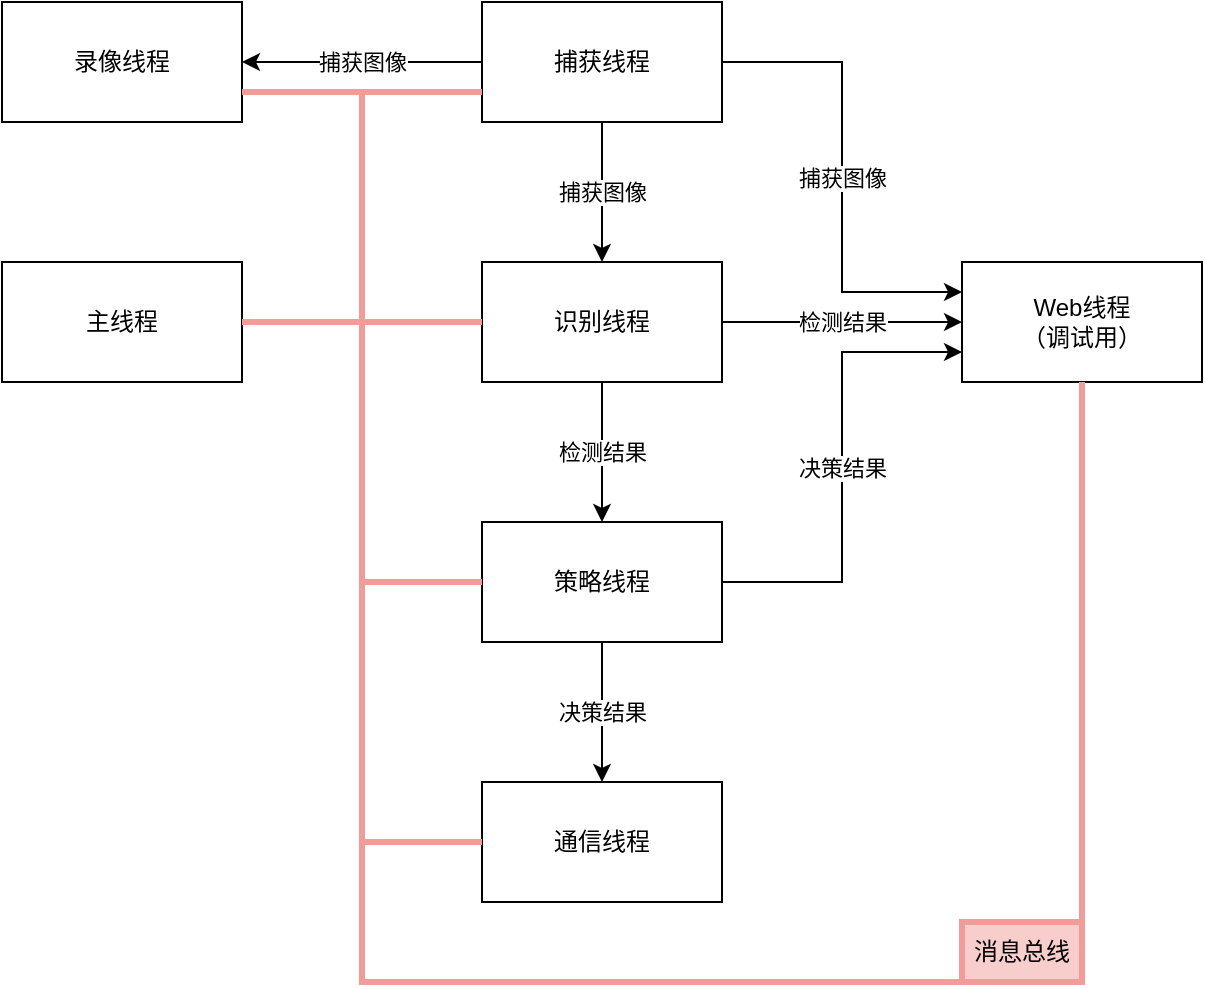 <mxfile version="16.1.2" type="device"><diagram id="HJvNXgqDT6BhRnuCF5bF" name="第 1 页"><mxGraphModel dx="1104" dy="1025" grid="1" gridSize="10" guides="1" tooltips="1" connect="1" arrows="1" fold="1" page="1" pageScale="1" pageWidth="827" pageHeight="1169" math="0" shadow="0"><root><mxCell id="0"/><mxCell id="1" parent="0"/><mxCell id="VJ1wXV7GUsj2nLrLV4Jv-1" value="主线程" style="rounded=0;whiteSpace=wrap;html=1;" parent="1" vertex="1"><mxGeometry x="100" y="390" width="120" height="60" as="geometry"/></mxCell><mxCell id="VJ1wXV7GUsj2nLrLV4Jv-2" value="捕获线程" style="rounded=0;whiteSpace=wrap;html=1;" parent="1" vertex="1"><mxGeometry x="340" y="260" width="120" height="60" as="geometry"/></mxCell><mxCell id="VJ1wXV7GUsj2nLrLV4Jv-3" value="录像线程" style="rounded=0;whiteSpace=wrap;html=1;" parent="1" vertex="1"><mxGeometry x="100" y="260" width="120" height="60" as="geometry"/></mxCell><mxCell id="VJ1wXV7GUsj2nLrLV4Jv-4" value="通信线程" style="rounded=0;whiteSpace=wrap;html=1;" parent="1" vertex="1"><mxGeometry x="340" y="650" width="120" height="60" as="geometry"/></mxCell><mxCell id="VJ1wXV7GUsj2nLrLV4Jv-5" value="识别线程" style="rounded=0;whiteSpace=wrap;html=1;" parent="1" vertex="1"><mxGeometry x="340" y="390" width="120" height="60" as="geometry"/></mxCell><mxCell id="VJ1wXV7GUsj2nLrLV4Jv-6" value="策略线程" style="rounded=0;whiteSpace=wrap;html=1;" parent="1" vertex="1"><mxGeometry x="340" y="520" width="120" height="60" as="geometry"/></mxCell><mxCell id="VJ1wXV7GUsj2nLrLV4Jv-7" value="Web线程&lt;br&gt;（调试用）" style="rounded=0;whiteSpace=wrap;html=1;" parent="1" vertex="1"><mxGeometry x="580" y="390" width="120" height="60" as="geometry"/></mxCell><mxCell id="VJ1wXV7GUsj2nLrLV4Jv-8" value="捕获图像" style="endArrow=classic;html=1;rounded=0;exitX=0.5;exitY=1;exitDx=0;exitDy=0;entryX=0.5;entryY=0;entryDx=0;entryDy=0;" parent="1" source="VJ1wXV7GUsj2nLrLV4Jv-2" target="VJ1wXV7GUsj2nLrLV4Jv-5" edge="1"><mxGeometry width="50" height="50" relative="1" as="geometry"><mxPoint x="530" y="330" as="sourcePoint"/><mxPoint x="580" y="280" as="targetPoint"/></mxGeometry></mxCell><mxCell id="VJ1wXV7GUsj2nLrLV4Jv-9" value="捕获图像" style="endArrow=classic;html=1;rounded=0;exitX=0;exitY=0.5;exitDx=0;exitDy=0;entryX=1;entryY=0.5;entryDx=0;entryDy=0;" parent="1" source="VJ1wXV7GUsj2nLrLV4Jv-2" target="VJ1wXV7GUsj2nLrLV4Jv-3" edge="1"><mxGeometry width="50" height="50" relative="1" as="geometry"><mxPoint x="520" y="315" as="sourcePoint"/><mxPoint x="570" y="265" as="targetPoint"/></mxGeometry></mxCell><mxCell id="VJ1wXV7GUsj2nLrLV4Jv-10" value="检测结果" style="endArrow=classic;html=1;rounded=0;exitX=0.5;exitY=1;exitDx=0;exitDy=0;entryX=0.5;entryY=0;entryDx=0;entryDy=0;" parent="1" source="VJ1wXV7GUsj2nLrLV4Jv-5" target="VJ1wXV7GUsj2nLrLV4Jv-6" edge="1"><mxGeometry width="50" height="50" relative="1" as="geometry"><mxPoint x="590" y="430" as="sourcePoint"/><mxPoint x="640" y="380" as="targetPoint"/></mxGeometry></mxCell><mxCell id="VJ1wXV7GUsj2nLrLV4Jv-12" value="捕获图像" style="endArrow=classic;html=1;rounded=0;exitX=1;exitY=0.5;exitDx=0;exitDy=0;entryX=0;entryY=0.25;entryDx=0;entryDy=0;" parent="1" source="VJ1wXV7GUsj2nLrLV4Jv-2" target="VJ1wXV7GUsj2nLrLV4Jv-7" edge="1"><mxGeometry width="50" height="50" relative="1" as="geometry"><mxPoint x="590" y="380" as="sourcePoint"/><mxPoint x="640" y="330" as="targetPoint"/><Array as="points"><mxPoint x="520" y="290"/><mxPoint x="520" y="405"/></Array></mxGeometry></mxCell><mxCell id="VJ1wXV7GUsj2nLrLV4Jv-13" value="决策结果" style="endArrow=classic;html=1;rounded=0;exitX=0.5;exitY=1;exitDx=0;exitDy=0;entryX=0.5;entryY=0;entryDx=0;entryDy=0;" parent="1" source="VJ1wXV7GUsj2nLrLV4Jv-6" target="VJ1wXV7GUsj2nLrLV4Jv-4" edge="1"><mxGeometry width="50" height="50" relative="1" as="geometry"><mxPoint x="510" y="620" as="sourcePoint"/><mxPoint x="560" y="570" as="targetPoint"/></mxGeometry></mxCell><mxCell id="VJ1wXV7GUsj2nLrLV4Jv-14" value="检测结果" style="endArrow=classic;html=1;rounded=0;exitX=1;exitY=0.5;exitDx=0;exitDy=0;entryX=0;entryY=0.5;entryDx=0;entryDy=0;" parent="1" source="VJ1wXV7GUsj2nLrLV4Jv-5" target="VJ1wXV7GUsj2nLrLV4Jv-7" edge="1"><mxGeometry width="50" height="50" relative="1" as="geometry"><mxPoint x="470" y="470" as="sourcePoint"/><mxPoint x="520" y="420" as="targetPoint"/></mxGeometry></mxCell><mxCell id="VJ1wXV7GUsj2nLrLV4Jv-15" value="决策结果" style="endArrow=classic;html=1;rounded=0;exitX=1;exitY=0.5;exitDx=0;exitDy=0;entryX=0;entryY=0.75;entryDx=0;entryDy=0;" parent="1" source="VJ1wXV7GUsj2nLrLV4Jv-6" target="VJ1wXV7GUsj2nLrLV4Jv-7" edge="1"><mxGeometry width="50" height="50" relative="1" as="geometry"><mxPoint x="480" y="560" as="sourcePoint"/><mxPoint x="530" y="510" as="targetPoint"/><Array as="points"><mxPoint x="520" y="550"/><mxPoint x="520" y="435"/></Array></mxGeometry></mxCell><mxCell id="VJ1wXV7GUsj2nLrLV4Jv-18" value="" style="endArrow=none;html=1;rounded=0;exitX=0.5;exitY=1;exitDx=0;exitDy=0;strokeColor=#F19C99;strokeWidth=3;endFill=0;" parent="1" source="VJ1wXV7GUsj2nLrLV4Jv-7" edge="1"><mxGeometry width="50" height="50" relative="1" as="geometry"><mxPoint x="670" y="500" as="sourcePoint"/><mxPoint x="280" y="305" as="targetPoint"/><Array as="points"><mxPoint x="640" y="750"/><mxPoint x="280" y="750"/><mxPoint x="280" y="305"/></Array></mxGeometry></mxCell><mxCell id="VJ1wXV7GUsj2nLrLV4Jv-19" value="" style="endArrow=none;html=1;rounded=0;strokeColor=#F19C99;strokeWidth=3;entryX=0;entryY=0.5;entryDx=0;entryDy=0;exitX=1;exitY=0.5;exitDx=0;exitDy=0;" parent="1" source="VJ1wXV7GUsj2nLrLV4Jv-1" target="VJ1wXV7GUsj2nLrLV4Jv-5" edge="1"><mxGeometry width="50" height="50" relative="1" as="geometry"><mxPoint x="260" y="510" as="sourcePoint"/><mxPoint x="310" y="460" as="targetPoint"/></mxGeometry></mxCell><mxCell id="VJ1wXV7GUsj2nLrLV4Jv-20" value="" style="endArrow=none;html=1;rounded=0;strokeColor=#F19C99;strokeWidth=3;entryX=0;entryY=0.5;entryDx=0;entryDy=0;" parent="1" target="VJ1wXV7GUsj2nLrLV4Jv-4" edge="1"><mxGeometry width="50" height="50" relative="1" as="geometry"><mxPoint x="280" y="680" as="sourcePoint"/><mxPoint x="330" y="630" as="targetPoint"/></mxGeometry></mxCell><mxCell id="VJ1wXV7GUsj2nLrLV4Jv-21" value="" style="endArrow=none;html=1;rounded=0;strokeColor=#F19C99;strokeWidth=3;entryX=0;entryY=0.5;entryDx=0;entryDy=0;" parent="1" target="VJ1wXV7GUsj2nLrLV4Jv-6" edge="1"><mxGeometry width="50" height="50" relative="1" as="geometry"><mxPoint x="280" y="550" as="sourcePoint"/><mxPoint x="340" y="480" as="targetPoint"/></mxGeometry></mxCell><mxCell id="VJ1wXV7GUsj2nLrLV4Jv-22" value="" style="endArrow=none;html=1;rounded=0;strokeColor=#F19C99;strokeWidth=3;exitX=1;exitY=0.75;exitDx=0;exitDy=0;entryX=0;entryY=0.75;entryDx=0;entryDy=0;" parent="1" source="VJ1wXV7GUsj2nLrLV4Jv-3" target="VJ1wXV7GUsj2nLrLV4Jv-2" edge="1"><mxGeometry width="50" height="50" relative="1" as="geometry"><mxPoint x="290" y="350" as="sourcePoint"/><mxPoint x="340" y="300" as="targetPoint"/></mxGeometry></mxCell><mxCell id="VJ1wXV7GUsj2nLrLV4Jv-24" value="消息总线" style="text;html=1;strokeColor=#F19C99;fillColor=#f8cecc;align=center;verticalAlign=middle;whiteSpace=wrap;rounded=0;strokeWidth=3;" parent="1" vertex="1"><mxGeometry x="580" y="720" width="60" height="30" as="geometry"/></mxCell></root></mxGraphModel></diagram></mxfile>